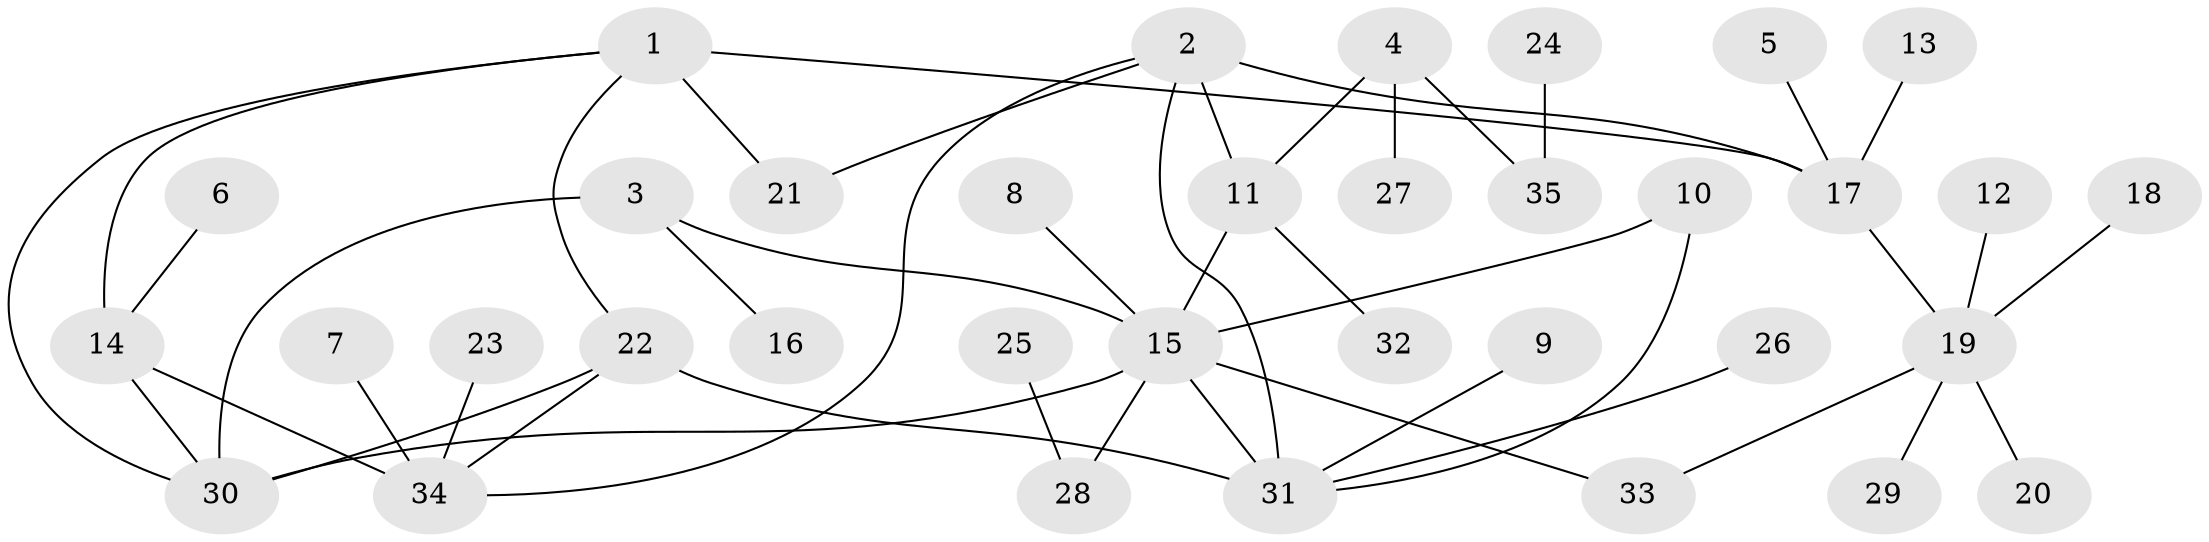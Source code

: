 // original degree distribution, {3: 0.14285714285714285, 5: 0.04285714285714286, 7: 0.04285714285714286, 8: 0.014285714285714285, 4: 0.014285714285714285, 6: 0.02857142857142857, 9: 0.02857142857142857, 2: 0.17142857142857143, 1: 0.5142857142857142}
// Generated by graph-tools (version 1.1) at 2025/02/03/09/25 03:02:38]
// undirected, 35 vertices, 45 edges
graph export_dot {
graph [start="1"]
  node [color=gray90,style=filled];
  1;
  2;
  3;
  4;
  5;
  6;
  7;
  8;
  9;
  10;
  11;
  12;
  13;
  14;
  15;
  16;
  17;
  18;
  19;
  20;
  21;
  22;
  23;
  24;
  25;
  26;
  27;
  28;
  29;
  30;
  31;
  32;
  33;
  34;
  35;
  1 -- 14 [weight=1.0];
  1 -- 17 [weight=2.0];
  1 -- 21 [weight=1.0];
  1 -- 22 [weight=1.0];
  1 -- 30 [weight=1.0];
  2 -- 11 [weight=2.0];
  2 -- 17 [weight=1.0];
  2 -- 21 [weight=1.0];
  2 -- 31 [weight=1.0];
  2 -- 34 [weight=1.0];
  3 -- 15 [weight=1.0];
  3 -- 16 [weight=1.0];
  3 -- 30 [weight=1.0];
  4 -- 11 [weight=1.0];
  4 -- 27 [weight=1.0];
  4 -- 35 [weight=1.0];
  5 -- 17 [weight=1.0];
  6 -- 14 [weight=1.0];
  7 -- 34 [weight=1.0];
  8 -- 15 [weight=1.0];
  9 -- 31 [weight=1.0];
  10 -- 15 [weight=1.0];
  10 -- 31 [weight=1.0];
  11 -- 15 [weight=1.0];
  11 -- 32 [weight=1.0];
  12 -- 19 [weight=1.0];
  13 -- 17 [weight=1.0];
  14 -- 30 [weight=1.0];
  14 -- 34 [weight=2.0];
  15 -- 28 [weight=1.0];
  15 -- 30 [weight=1.0];
  15 -- 31 [weight=1.0];
  15 -- 33 [weight=1.0];
  17 -- 19 [weight=1.0];
  18 -- 19 [weight=1.0];
  19 -- 20 [weight=1.0];
  19 -- 29 [weight=1.0];
  19 -- 33 [weight=1.0];
  22 -- 30 [weight=1.0];
  22 -- 31 [weight=2.0];
  22 -- 34 [weight=1.0];
  23 -- 34 [weight=1.0];
  24 -- 35 [weight=1.0];
  25 -- 28 [weight=1.0];
  26 -- 31 [weight=1.0];
}
